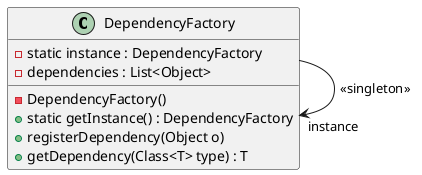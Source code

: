 @startuml
class DependencyFactory {
  - static instance : DependencyFactory
  - dependencies : List<Object>
  - DependencyFactory()
  + static getInstance() : DependencyFactory
  + registerDependency(Object o)
  + getDependency(Class<T> type) : T
}
DependencyFactory --> "instance" DependencyFactory: <<singleton>>

@enduml

